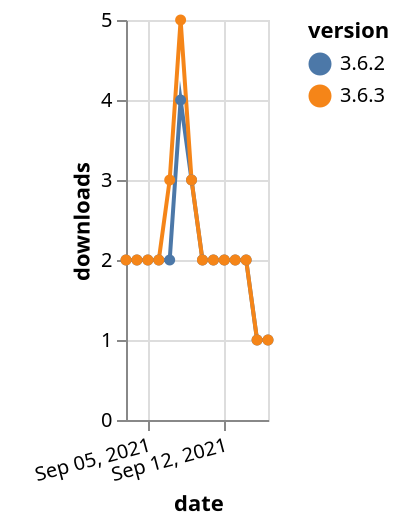 {"$schema": "https://vega.github.io/schema/vega-lite/v5.json", "description": "A simple bar chart with embedded data.", "data": {"values": [{"date": "2021-09-03", "total": 970, "delta": 2, "version": "3.6.2"}, {"date": "2021-09-04", "total": 972, "delta": 2, "version": "3.6.2"}, {"date": "2021-09-05", "total": 974, "delta": 2, "version": "3.6.2"}, {"date": "2021-09-06", "total": 976, "delta": 2, "version": "3.6.2"}, {"date": "2021-09-07", "total": 978, "delta": 2, "version": "3.6.2"}, {"date": "2021-09-08", "total": 982, "delta": 4, "version": "3.6.2"}, {"date": "2021-09-09", "total": 985, "delta": 3, "version": "3.6.2"}, {"date": "2021-09-10", "total": 987, "delta": 2, "version": "3.6.2"}, {"date": "2021-09-11", "total": 989, "delta": 2, "version": "3.6.2"}, {"date": "2021-09-12", "total": 991, "delta": 2, "version": "3.6.2"}, {"date": "2021-09-13", "total": 993, "delta": 2, "version": "3.6.2"}, {"date": "2021-09-14", "total": 995, "delta": 2, "version": "3.6.2"}, {"date": "2021-09-15", "total": 996, "delta": 1, "version": "3.6.2"}, {"date": "2021-09-16", "total": 997, "delta": 1, "version": "3.6.2"}, {"date": "2021-09-03", "total": 532, "delta": 2, "version": "3.6.3"}, {"date": "2021-09-04", "total": 534, "delta": 2, "version": "3.6.3"}, {"date": "2021-09-05", "total": 536, "delta": 2, "version": "3.6.3"}, {"date": "2021-09-06", "total": 538, "delta": 2, "version": "3.6.3"}, {"date": "2021-09-07", "total": 541, "delta": 3, "version": "3.6.3"}, {"date": "2021-09-08", "total": 546, "delta": 5, "version": "3.6.3"}, {"date": "2021-09-09", "total": 549, "delta": 3, "version": "3.6.3"}, {"date": "2021-09-10", "total": 551, "delta": 2, "version": "3.6.3"}, {"date": "2021-09-11", "total": 553, "delta": 2, "version": "3.6.3"}, {"date": "2021-09-12", "total": 555, "delta": 2, "version": "3.6.3"}, {"date": "2021-09-13", "total": 557, "delta": 2, "version": "3.6.3"}, {"date": "2021-09-14", "total": 559, "delta": 2, "version": "3.6.3"}, {"date": "2021-09-15", "total": 560, "delta": 1, "version": "3.6.3"}, {"date": "2021-09-16", "total": 561, "delta": 1, "version": "3.6.3"}]}, "width": "container", "mark": {"type": "line", "point": {"filled": true}}, "encoding": {"x": {"field": "date", "type": "temporal", "timeUnit": "yearmonthdate", "title": "date", "axis": {"labelAngle": -15}}, "y": {"field": "delta", "type": "quantitative", "title": "downloads"}, "color": {"field": "version", "type": "nominal"}, "tooltip": {"field": "delta"}}}
